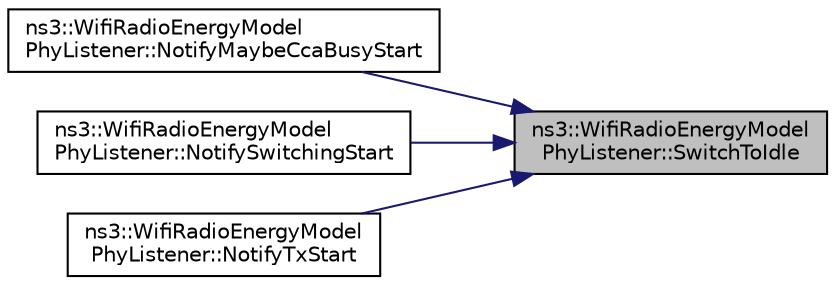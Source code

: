 digraph "ns3::WifiRadioEnergyModelPhyListener::SwitchToIdle"
{
 // LATEX_PDF_SIZE
  edge [fontname="Helvetica",fontsize="10",labelfontname="Helvetica",labelfontsize="10"];
  node [fontname="Helvetica",fontsize="10",shape=record];
  rankdir="RL";
  Node1 [label="ns3::WifiRadioEnergyModel\lPhyListener::SwitchToIdle",height=0.2,width=0.4,color="black", fillcolor="grey75", style="filled", fontcolor="black",tooltip="A helper function that makes scheduling m_changeStateCallback possible."];
  Node1 -> Node2 [dir="back",color="midnightblue",fontsize="10",style="solid",fontname="Helvetica"];
  Node2 [label="ns3::WifiRadioEnergyModel\lPhyListener::NotifyMaybeCcaBusyStart",height=0.2,width=0.4,color="black", fillcolor="white", style="filled",URL="$classns3_1_1_wifi_radio_energy_model_phy_listener.html#a06715f4a2ea8cc968eac8f8a7f8f720b",tooltip=" "];
  Node1 -> Node3 [dir="back",color="midnightblue",fontsize="10",style="solid",fontname="Helvetica"];
  Node3 [label="ns3::WifiRadioEnergyModel\lPhyListener::NotifySwitchingStart",height=0.2,width=0.4,color="black", fillcolor="white", style="filled",URL="$classns3_1_1_wifi_radio_energy_model_phy_listener.html#ad30c8e743b3fa0fc1abc2e9d20c0eacb",tooltip=" "];
  Node1 -> Node4 [dir="back",color="midnightblue",fontsize="10",style="solid",fontname="Helvetica"];
  Node4 [label="ns3::WifiRadioEnergyModel\lPhyListener::NotifyTxStart",height=0.2,width=0.4,color="black", fillcolor="white", style="filled",URL="$classns3_1_1_wifi_radio_energy_model_phy_listener.html#ade41c617c080373e5a62696ddd34ccf0",tooltip="Switches the WifiRadioEnergyModel to TX state and switches back to IDLE after TX duration."];
}
